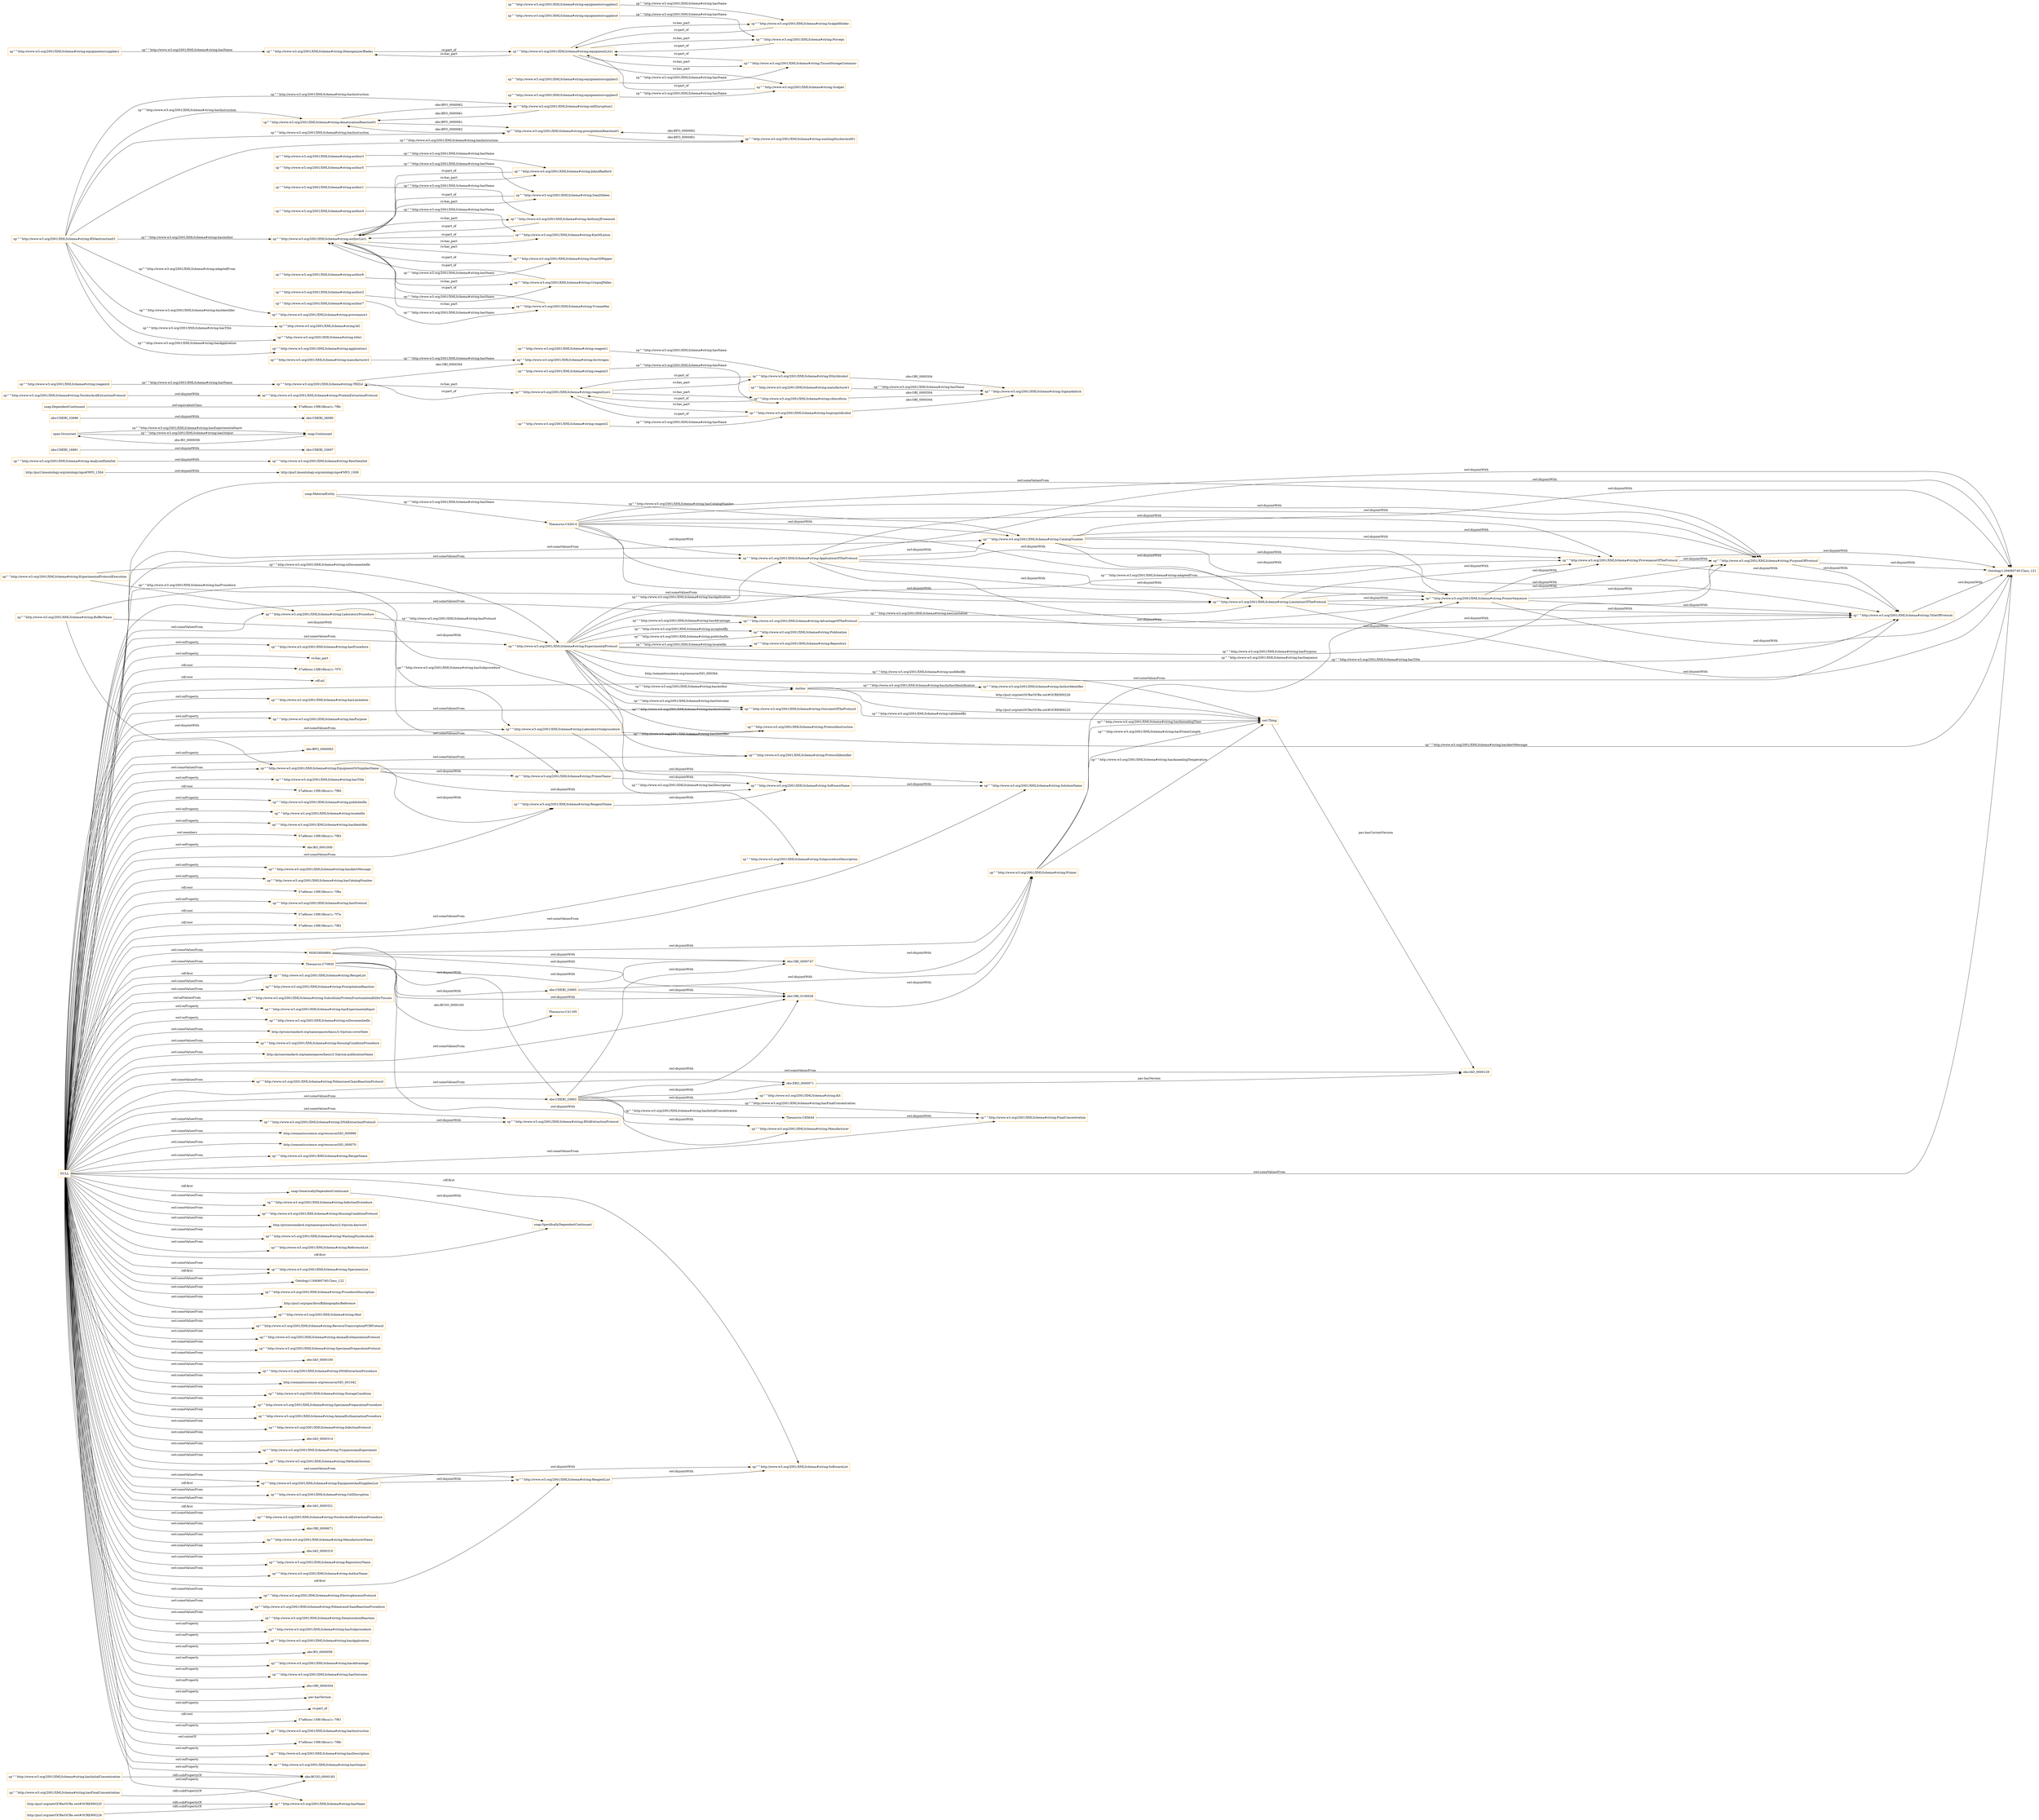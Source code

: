 digraph ar2dtool_diagram { 
rankdir=LR;
size="1501"
node [shape = rectangle, color="orange"]; "sp^^http://www.w3.org/2001/XMLSchema#string:LaboratoryProcedure" "sp^^http://www.w3.org/2001/XMLSchema#string:RecipeList" "sp^^http://www.w3.org/2001/XMLSchema#string:Publication" "sp^^http://www.w3.org/2001/XMLSchema#string:Repository" "sp^^http://www.w3.org/2001/XMLSchema#string:PrecipitationReaction" "http://purl.bioontology.org/ontology/npo#NPO_1504" "sp^^http://www.w3.org/2001/XMLSchema#string:SubcellularProteinFractionationKitforTissues" "sp^^http://www.w3.org/2001/XMLSchema#string:EquipmentOrSuppliesName" "http://prismstandard.org/namespaces/basic/2.0/prism:coverDate" "sp^^http://www.w3.org/2001/XMLSchema#string:HousingConditionProcedure" "sp^^http://www.w3.org/2001/XMLSchema#string:AuthorIdentifier" "sp^^http://www.w3.org/2001/XMLSchema#string:AdvantageOfTheProtocol" "http://prismstandard.org/namespaces/basic/2.0/prism:publicationName" "Thesaurus:C70830" "sp^^http://www.w3.org/2001/XMLSchema#string:PrimerSequence" "sp^^http://www.w3.org/2001/XMLSchema#string:ProvenanceOfTheProtocol" "sp^^http://www.w3.org/2001/XMLSchema#string:PolimeraseChainReactionProtocol" "sp^^http://www.w3.org/2001/XMLSchema#string:RNAExtractionProtocol" "sp^^http://www.w3.org/2001/XMLSchema#string:SubprocedureDescription" "sp^^http://www.w3.org/2001/XMLSchema#string:ProtocolInstruction" "sp^^http://www.w3.org/2001/XMLSchema#string:RawDataSet" "http://semanticscience.org/resource/SIO_000999" "obo:OBI_0000747" "obo:CHEBI_16991" "sp^^http://www.w3.org/2001/XMLSchema#string:CatalogNumber" "obo:CHEBI_33695" "Thesaurus:C85644" "span:Occurrent" "http://semanticscience.org/resource/SIO_000070" "Thesaurus:C42614" "sp^^http://www.w3.org/2001/XMLSchema#string:RecipeName" "sp^^http://www.w3.org/2001/XMLSchema#string:AnalyzedDataSet" "snap:MaterialEntity" "sp^^http://www.w3.org/2001/XMLSchema#string:EquipmentAndSuppliesList" "sp^^http://www.w3.org/2001/XMLSchema#string:Kit" "sp^^http://www.w3.org/2001/XMLSchema#string:InfectionProcedure" "sp^^http://www.w3.org/2001/XMLSchema#string:HousingConditionProtocol" "http://prismstandard.org/namespaces/basic/2.0/prism:keyword" "sp^^http://www.w3.org/2001/XMLSchema#string:WashingNucleicAcids" "obo:CHEBI_33697" "sp^^http://www.w3.org/2001/XMLSchema#string:ReferenceList" "sp^^http://www.w3.org/2001/XMLSchema#string:ProtocolIdentifier" "obo:ERO_0000071" "sp^^http://www.w3.org/2001/XMLSchema#string:BufferName" "sp^^http://www.w3.org/2001/XMLSchema#string:SpecimenList" "snap:Continuant" "sp^^http://www.w3.org/2001/XMLSchema#string:ExperimentalProtocolExecution" "MSH:D004864" "http://purl.bioontology.org/ontology/npo#NPO_1509" "Ontology1184060740:Class_122" "sp^^http://www.w3.org/2001/XMLSchema#string:ProcedureDescription" "http://purl.org/spar/biro/BibliographicReference" "sp^^http://www.w3.org/2001/XMLSchema#string:Hint" "sp^^http://www.w3.org/2001/XMLSchema#string:ReagentName" "sp^^http://www.w3.org/2001/XMLSchema#string:ApplicationOfTheProtocol" "sp^^http://www.w3.org/2001/XMLSchema#string:ReverseTranscriptionPCRProtocol" "sp^^http://www.w3.org/2001/XMLSchema#string:AnimalEuthanizationProtocol" "sp^^http://www.w3.org/2001/XMLSchema#string:SpecimenPreparationProtocol" "sp^^http://www.w3.org/2001/XMLSchema#string:ReagentList" "obo:IAO_0000100" "sp^^http://www.w3.org/2001/XMLSchema#string:DNAExtractionProcedure" "http://semanticscience.org/resource/SIO_001042" "obo:IAO_0000129" "sp^^http://www.w3.org/2001/XMLSchema#string:PurposeOfProtocol" "sp^^http://www.w3.org/2001/XMLSchema#string:StorageCondition" "sp^^http://www.w3.org/2001/XMLSchema#string:SpecimenPreparationProcedure" "sp^^http://www.w3.org/2001/XMLSchema#string:SoftwareList" "obo:CHEBI_36080" "sp^^http://www.w3.org/2001/XMLSchema#string:ExperimentalProtocol" "sp^^http://www.w3.org/2001/XMLSchema#string:AnimalEuthanizationProcedure" "57a6bcec:15f818bca1c:-7f8c" "sp^^http://www.w3.org/2001/XMLSchema#string:InfectionProtocol" "sp^^http://www.w3.org/2001/XMLSchema#string:NucleicAcidExtractionProtocol" "obo:IAO_0000314" "sp^^http://www.w3.org/2001/XMLSchema#string:TrypanosomaExperiment" "sp^^http://www.w3.org/2001/XMLSchema#string:SolutionName" "obo:CHEBI_33696" "obo:CHEBI_33893" "Thesaurus:C41185" "sp^^http://www.w3.org/2001/XMLSchema#string:MethodsSection" "sp^^http://www.w3.org/2001/XMLSchema#string:DNAExtractionProtocol" "sp^^http://www.w3.org/2001/XMLSchema#string:TitleOfProtocol" ":Author" "snap:SpecificallyDependentContinuant" "Ontology1184060740:Class_121" "sp^^http://www.w3.org/2001/XMLSchema#string:CellDisruption" "obo:IAO_0000321" "snap:GenericallyDependentContinuant" "sp^^http://www.w3.org/2001/XMLSchema#string:Manufacturer" "sp^^http://www.w3.org/2001/XMLSchema#string:FinalConcentration" "sp^^http://www.w3.org/2001/XMLSchema#string:NucleicAcidExtractionProcedure" "obo:OBI_0100026" "obo:OBI_0000671" "sp^^http://www.w3.org/2001/XMLSchema#string:ManufacturerName" "sp^^http://www.w3.org/2001/XMLSchema#string:LimitationOfTheProtocol" "obo:IAO_0000310" "sp^^http://www.w3.org/2001/XMLSchema#string:RepositoryName" "sp^^http://www.w3.org/2001/XMLSchema#string:AuthorName" "sp^^http://www.w3.org/2001/XMLSchema#string:OutcomeOfTheProtocol" "sp^^http://www.w3.org/2001/XMLSchema#string:LaboratorySubprocedure" "sp^^http://www.w3.org/2001/XMLSchema#string:ProteinExtractionProtocol" "sp^^http://www.w3.org/2001/XMLSchema#string:PrimerName" "sp^^http://www.w3.org/2001/XMLSchema#string:SoftwareName" "sp^^http://www.w3.org/2001/XMLSchema#string:Primer" "snap:DependentContinuant" "sp^^http://www.w3.org/2001/XMLSchema#string:ElectrophoresisProtocol" "sp^^http://www.w3.org/2001/XMLSchema#string:PolimeraseChainReactionProcedure" "sp^^http://www.w3.org/2001/XMLSchema#string:DenaturationReaction" ; /*classes style*/
	"sp^^http://www.w3.org/2001/XMLSchema#string:reagent4" -> "sp^^http://www.w3.org/2001/XMLSchema#string:TRIZol" [ label = "sp^^http://www.w3.org/2001/XMLSchema#string:hasName" ];
	"obo:CHEBI_33893" -> "sp^^http://www.w3.org/2001/XMLSchema#string:Kit" [ label = "owl:disjointWith" ];
	"obo:CHEBI_33893" -> "obo:OBI_0000747" [ label = "owl:disjointWith" ];
	"obo:CHEBI_33893" -> "obo:OBI_0100026" [ label = "owl:disjointWith" ];
	"obo:CHEBI_33893" -> "obo:ERO_0000071" [ label = "owl:disjointWith" ];
	"obo:CHEBI_33893" -> "sp^^http://www.w3.org/2001/XMLSchema#string:Manufacturer" [ label = "owl:disjointWith" ];
	"sp^^http://www.w3.org/2001/XMLSchema#string:CatalogNumber" -> "sp^^http://www.w3.org/2001/XMLSchema#string:LimitationOfTheProtocol" [ label = "owl:disjointWith" ];
	"sp^^http://www.w3.org/2001/XMLSchema#string:CatalogNumber" -> "sp^^http://www.w3.org/2001/XMLSchema#string:PrimerSequence" [ label = "owl:disjointWith" ];
	"sp^^http://www.w3.org/2001/XMLSchema#string:CatalogNumber" -> "sp^^http://www.w3.org/2001/XMLSchema#string:ProvenanceOfTheProtocol" [ label = "owl:disjointWith" ];
	"sp^^http://www.w3.org/2001/XMLSchema#string:CatalogNumber" -> "Ontology1184060740:Class_121" [ label = "owl:disjointWith" ];
	"sp^^http://www.w3.org/2001/XMLSchema#string:CatalogNumber" -> "sp^^http://www.w3.org/2001/XMLSchema#string:TitleOfProtocol" [ label = "owl:disjointWith" ];
	"sp^^http://www.w3.org/2001/XMLSchema#string:CatalogNumber" -> "sp^^http://www.w3.org/2001/XMLSchema#string:PurposeOfProtocol" [ label = "owl:disjointWith" ];
	"sp^^http://www.w3.org/2001/XMLSchema#string:AnalyzedDataSet" -> "sp^^http://www.w3.org/2001/XMLSchema#string:RawDataSet" [ label = "owl:disjointWith" ];
	"sp^^http://www.w3.org/2001/XMLSchema#string:chloroform" -> "sp^^http://www.w3.org/2001/XMLSchema#string:reagentList1" [ label = "ro:part_of" ];
	"sp^^http://www.w3.org/2001/XMLSchema#string:chloroform" -> "sp^^http://www.w3.org/2001/XMLSchema#string:SigmaAldrich" [ label = "obo:OBI_0000304" ];
	"sp^^http://www.w3.org/2001/XMLSchema#string:EquipmentAndSuppliesList" -> "sp^^http://www.w3.org/2001/XMLSchema#string:SoftwareList" [ label = "owl:disjointWith" ];
	"sp^^http://www.w3.org/2001/XMLSchema#string:EquipmentAndSuppliesList" -> "sp^^http://www.w3.org/2001/XMLSchema#string:ReagentList" [ label = "owl:disjointWith" ];
	"sp^^http://www.w3.org/2001/XMLSchema#string:EquipmentOrSuppliesName" -> "sp^^http://www.w3.org/2001/XMLSchema#string:ReagentName" [ label = "owl:disjointWith" ];
	"sp^^http://www.w3.org/2001/XMLSchema#string:EquipmentOrSuppliesName" -> "sp^^http://www.w3.org/2001/XMLSchema#string:SolutionName" [ label = "owl:disjointWith" ];
	"sp^^http://www.w3.org/2001/XMLSchema#string:EquipmentOrSuppliesName" -> "sp^^http://www.w3.org/2001/XMLSchema#string:PrimerName" [ label = "owl:disjointWith" ];
	"sp^^http://www.w3.org/2001/XMLSchema#string:EquipmentOrSuppliesName" -> "sp^^http://www.w3.org/2001/XMLSchema#string:SoftwareName" [ label = "owl:disjointWith" ];
	"sp^^http://www.w3.org/2001/XMLSchema#string:ReagentList" -> "sp^^http://www.w3.org/2001/XMLSchema#string:SoftwareList" [ label = "owl:disjointWith" ];
	"sp^^http://www.w3.org/2001/XMLSchema#string:manufacturer2" -> "sp^^http://www.w3.org/2001/XMLSchema#string:Invitrogen" [ label = "sp^^http://www.w3.org/2001/XMLSchema#string:hasName" ];
	"sp^^http://www.w3.org/2001/XMLSchema#string:denaturationReaction01" -> "sp^^http://www.w3.org/2001/XMLSchema#string:cellDisruption1" [ label = "obo:BFO_0000062" ];
	"sp^^http://www.w3.org/2001/XMLSchema#string:denaturationReaction01" -> "sp^^http://www.w3.org/2001/XMLSchema#string:precipitationReaction01" [ label = "obo:BFO_0000061" ];
	"sp^^http://www.w3.org/2001/XMLSchema#string:author5" -> "sp^^http://www.w3.org/2001/XMLSchema#string:SianDibben" [ label = "sp^^http://www.w3.org/2001/XMLSchema#string:hasName" ];
	"sp^^http://www.w3.org/2001/XMLSchema#string:LimitationOfTheProtocol" -> "sp^^http://www.w3.org/2001/XMLSchema#string:PurposeOfProtocol" [ label = "owl:disjointWith" ];
	"sp^^http://www.w3.org/2001/XMLSchema#string:LimitationOfTheProtocol" -> "sp^^http://www.w3.org/2001/XMLSchema#string:PrimerSequence" [ label = "owl:disjointWith" ];
	"sp^^http://www.w3.org/2001/XMLSchema#string:LimitationOfTheProtocol" -> "Ontology1184060740:Class_121" [ label = "owl:disjointWith" ];
	"sp^^http://www.w3.org/2001/XMLSchema#string:LimitationOfTheProtocol" -> "sp^^http://www.w3.org/2001/XMLSchema#string:ProvenanceOfTheProtocol" [ label = "owl:disjointWith" ];
	"sp^^http://www.w3.org/2001/XMLSchema#string:LimitationOfTheProtocol" -> "sp^^http://www.w3.org/2001/XMLSchema#string:TitleOfProtocol" [ label = "owl:disjointWith" ];
	"sp^^http://www.w3.org/2001/XMLSchema#string:HomogenizerBlades" -> "sp^^http://www.w3.org/2001/XMLSchema#string:equipmentList1" [ label = "ro:part_of" ];
	"obo:CHEBI_16991" -> "obo:CHEBI_33697" [ label = "owl:disjointWith" ];
	"sp^^http://www.w3.org/2001/XMLSchema#string:equipmentorsupplies2" -> "sp^^http://www.w3.org/2001/XMLSchema#string:ScalpelHolder" [ label = "sp^^http://www.w3.org/2001/XMLSchema#string:hasName" ];
	"Thesaurus:C70830" -> "obo:CHEBI_33695" [ label = "owl:disjointWith" ];
	"Thesaurus:C70830" -> "obo:OBI_0000747" [ label = "owl:disjointWith" ];
	"Thesaurus:C70830" -> "sp^^http://www.w3.org/2001/XMLSchema#string:Manufacturer" [ label = "owl:disjointWith" ];
	"Thesaurus:C70830" -> "obo:OBI_0100026" [ label = "owl:disjointWith" ];
	"sp^^http://www.w3.org/2001/XMLSchema#string:hasInitialConcentration" -> "obo:BCGO_0000183" [ label = "rdfs:subPropertyOf" ];
	"sp^^http://www.w3.org/2001/XMLSchema#string:NucleicAcidExtractionProtocol" -> "sp^^http://www.w3.org/2001/XMLSchema#string:ProteinExtractionProtocol" [ label = "owl:disjointWith" ];
	"MSH:D004864" -> "sp^^http://www.w3.org/2001/XMLSchema#string:Primer" [ label = "owl:disjointWith" ];
	"MSH:D004864" -> "obo:OBI_0100026" [ label = "owl:disjointWith" ];
	"MSH:D004864" -> "obo:CHEBI_33893" [ label = "owl:disjointWith" ];
	"MSH:D004864" -> "obo:OBI_0000747" [ label = "owl:disjointWith" ];
	"sp^^http://www.w3.org/2001/XMLSchema#string:AdvantageOfTheProtocol" -> "sp^^http://www.w3.org/2001/XMLSchema#string:PrimerSequence" [ label = "owl:disjointWith" ];
	"sp^^http://www.w3.org/2001/XMLSchema#string:reagent3" -> "sp^^http://www.w3.org/2001/XMLSchema#string:chloroform" [ label = "sp^^http://www.w3.org/2001/XMLSchema#string:hasName" ];
	"Thesaurus:C42614" -> "sp^^http://www.w3.org/2001/XMLSchema#string:LimitationOfTheProtocol" [ label = "owl:disjointWith" ];
	"Thesaurus:C42614" -> "sp^^http://www.w3.org/2001/XMLSchema#string:ProvenanceOfTheProtocol" [ label = "owl:disjointWith" ];
	"Thesaurus:C42614" -> "sp^^http://www.w3.org/2001/XMLSchema#string:CatalogNumber" [ label = "owl:disjointWith" ];
	"Thesaurus:C42614" -> "sp^^http://www.w3.org/2001/XMLSchema#string:PrimerSequence" [ label = "owl:disjointWith" ];
	"Thesaurus:C42614" -> "sp^^http://www.w3.org/2001/XMLSchema#string:TitleOfProtocol" [ label = "owl:disjointWith" ];
	"Thesaurus:C42614" -> "sp^^http://www.w3.org/2001/XMLSchema#string:PurposeOfProtocol" [ label = "owl:disjointWith" ];
	"Thesaurus:C42614" -> "Ontology1184060740:Class_121" [ label = "owl:disjointWith" ];
	"Thesaurus:C42614" -> "sp^^http://www.w3.org/2001/XMLSchema#string:ApplicationOfTheProtocol" [ label = "owl:disjointWith" ];
	"obo:OBI_0100026" -> "sp^^http://www.w3.org/2001/XMLSchema#string:Primer" [ label = "owl:disjointWith" ];
	"sp^^http://www.w3.org/2001/XMLSchema#string:manufacturer1" -> "sp^^http://www.w3.org/2001/XMLSchema#string:SigmaAldrich" [ label = "sp^^http://www.w3.org/2001/XMLSchema#string:hasName" ];
	"sp^^http://www.w3.org/2001/XMLSchema#string:author4" -> "sp^^http://www.w3.org/2001/XMLSchema#string:KimMLinton" [ label = "sp^^http://www.w3.org/2001/XMLSchema#string:hasName" ];
	"snap:GenericallyDependentContinuant" -> "snap:SpecificallyDependentContinuant" [ label = "owl:disjointWith" ];
	"sp^^http://www.w3.org/2001/XMLSchema#string:Scalpel" -> "sp^^http://www.w3.org/2001/XMLSchema#string:equipmentList1" [ label = "ro:part_of" ];
	"sp^^http://www.w3.org/2001/XMLSchema#string:equipmentorsupplies1" -> "sp^^http://www.w3.org/2001/XMLSchema#string:HomogenizerBlades" [ label = "sp^^http://www.w3.org/2001/XMLSchema#string:hasName" ];
	"sp^^http://www.w3.org/2001/XMLSchema#string:authorList1" -> "sp^^http://www.w3.org/2001/XMLSchema#string:JohnARadford" [ label = "ro:has_part" ];
	"sp^^http://www.w3.org/2001/XMLSchema#string:authorList1" -> "sp^^http://www.w3.org/2001/XMLSchema#string:KimMLinton" [ label = "ro:has_part" ];
	"sp^^http://www.w3.org/2001/XMLSchema#string:authorList1" -> "sp^^http://www.w3.org/2001/XMLSchema#string:CrispinJMiller" [ label = "ro:has_part" ];
	"sp^^http://www.w3.org/2001/XMLSchema#string:authorList1" -> "sp^^http://www.w3.org/2001/XMLSchema#string:YvonneHey" [ label = "ro:has_part" ];
	"sp^^http://www.w3.org/2001/XMLSchema#string:authorList1" -> "sp^^http://www.w3.org/2001/XMLSchema#string:StuartDPepper" [ label = "ro:has_part" ];
	"sp^^http://www.w3.org/2001/XMLSchema#string:authorList1" -> "sp^^http://www.w3.org/2001/XMLSchema#string:SianDibben" [ label = "ro:has_part" ];
	"sp^^http://www.w3.org/2001/XMLSchema#string:authorList1" -> "sp^^http://www.w3.org/2001/XMLSchema#string:AnthonyJFreemont" [ label = "ro:has_part" ];
	"sp^^http://www.w3.org/2001/XMLSchema#string:reagentList1" -> "sp^^http://www.w3.org/2001/XMLSchema#string:chloroform" [ label = "ro:has_part" ];
	"sp^^http://www.w3.org/2001/XMLSchema#string:reagentList1" -> "sp^^http://www.w3.org/2001/XMLSchema#string:TRIZol" [ label = "ro:has_part" ];
	"sp^^http://www.w3.org/2001/XMLSchema#string:reagentList1" -> "sp^^http://www.w3.org/2001/XMLSchema#string:IsopropylAlcohol" [ label = "ro:has_part" ];
	"sp^^http://www.w3.org/2001/XMLSchema#string:reagentList1" -> "sp^^http://www.w3.org/2001/XMLSchema#string:EthylAlcohol" [ label = "ro:has_part" ];
	"sp^^http://www.w3.org/2001/XMLSchema#string:PurposeOfProtocol" -> "Ontology1184060740:Class_121" [ label = "owl:disjointWith" ];
	"sp^^http://www.w3.org/2001/XMLSchema#string:PurposeOfProtocol" -> "sp^^http://www.w3.org/2001/XMLSchema#string:TitleOfProtocol" [ label = "owl:disjointWith" ];
	"sp^^http://www.w3.org/2001/XMLSchema#string:TRIZol" -> "sp^^http://www.w3.org/2001/XMLSchema#string:reagentList1" [ label = "ro:part_of" ];
	"sp^^http://www.w3.org/2001/XMLSchema#string:TRIZol" -> "sp^^http://www.w3.org/2001/XMLSchema#string:Invitrogen" [ label = "obo:OBI_0000304" ];
	"sp^^http://www.w3.org/2001/XMLSchema#string:reagent2" -> "sp^^http://www.w3.org/2001/XMLSchema#string:IsopropylAlcohol" [ label = "sp^^http://www.w3.org/2001/XMLSchema#string:hasName" ];
	"sp^^http://www.w3.org/2001/XMLSchema#string:author3" -> "sp^^http://www.w3.org/2001/XMLSchema#string:JohnARadford" [ label = "sp^^http://www.w3.org/2001/XMLSchema#string:hasName" ];
	"sp^^http://www.w3.org/2001/XMLSchema#string:ReagentName" -> "sp^^http://www.w3.org/2001/XMLSchema#string:SoftwareName" [ label = "owl:disjointWith" ];
	"sp^^http://www.w3.org/2001/XMLSchema#string:CrispinJMiller" -> "sp^^http://www.w3.org/2001/XMLSchema#string:authorList1" [ label = "ro:part_of" ];
	"sp^^http://www.w3.org/2001/XMLSchema#string:precipitationReaction01" -> "sp^^http://www.w3.org/2001/XMLSchema#string:denaturationReaction01" [ label = "obo:BFO_0000062" ];
	"sp^^http://www.w3.org/2001/XMLSchema#string:precipitationReaction01" -> "sp^^http://www.w3.org/2001/XMLSchema#string:washingNucleicAcid01" [ label = "obo:BFO_0000061" ];
	"sp^^http://www.w3.org/2001/XMLSchema#string:AnthonyJFreemont" -> "sp^^http://www.w3.org/2001/XMLSchema#string:authorList1" [ label = "ro:part_of" ];
	"sp^^http://www.w3.org/2001/XMLSchema#string:YvonneHey" -> "sp^^http://www.w3.org/2001/XMLSchema#string:authorList1" [ label = "ro:part_of" ];
	"sp^^http://www.w3.org/2001/XMLSchema#string:PrimerName" -> "sp^^http://www.w3.org/2001/XMLSchema#string:SoftwareName" [ label = "owl:disjointWith" ];
	"sp^^http://www.w3.org/2001/XMLSchema#string:RNAextraction01" -> "sp^^http://www.w3.org/2001/XMLSchema#string:provenance1" [ label = "sp^^http://www.w3.org/2001/XMLSchema#string:adaptedFrom" ];
	"sp^^http://www.w3.org/2001/XMLSchema#string:RNAextraction01" -> "sp^^http://www.w3.org/2001/XMLSchema#string:authorList1" [ label = "sp^^http://www.w3.org/2001/XMLSchema#string:hasAuthor" ];
	"sp^^http://www.w3.org/2001/XMLSchema#string:RNAextraction01" -> "sp^^http://www.w3.org/2001/XMLSchema#string:precipitationReaction01" [ label = "sp^^http://www.w3.org/2001/XMLSchema#string:hasInstruction" ];
	"sp^^http://www.w3.org/2001/XMLSchema#string:RNAextraction01" -> "sp^^http://www.w3.org/2001/XMLSchema#string:denaturationReaction01" [ label = "sp^^http://www.w3.org/2001/XMLSchema#string:hasInstruction" ];
	"sp^^http://www.w3.org/2001/XMLSchema#string:RNAextraction01" -> "sp^^http://www.w3.org/2001/XMLSchema#string:Id1" [ label = "sp^^http://www.w3.org/2001/XMLSchema#string:hasIdentifier" ];
	"sp^^http://www.w3.org/2001/XMLSchema#string:RNAextraction01" -> "sp^^http://www.w3.org/2001/XMLSchema#string:title1" [ label = "sp^^http://www.w3.org/2001/XMLSchema#string:hasTitle" ];
	"sp^^http://www.w3.org/2001/XMLSchema#string:RNAextraction01" -> "sp^^http://www.w3.org/2001/XMLSchema#string:application1" [ label = "sp^^http://www.w3.org/2001/XMLSchema#string:hasApplication" ];
	"sp^^http://www.w3.org/2001/XMLSchema#string:RNAextraction01" -> "sp^^http://www.w3.org/2001/XMLSchema#string:washingNucleicAcid01" [ label = "sp^^http://www.w3.org/2001/XMLSchema#string:hasInstruction" ];
	"sp^^http://www.w3.org/2001/XMLSchema#string:RNAextraction01" -> "sp^^http://www.w3.org/2001/XMLSchema#string:cellDisruption1" [ label = "sp^^http://www.w3.org/2001/XMLSchema#string:hasInstruction" ];
	"sp^^http://www.w3.org/2001/XMLSchema#string:reagent1" -> "sp^^http://www.w3.org/2001/XMLSchema#string:EthylAlcohol" [ label = "sp^^http://www.w3.org/2001/XMLSchema#string:hasName" ];
	"sp^^http://www.w3.org/2001/XMLSchema#string:StuartDPepper" -> "sp^^http://www.w3.org/2001/XMLSchema#string:authorList1" [ label = "ro:part_of" ];
	"sp^^http://www.w3.org/2001/XMLSchema#string:ProvenanceOfTheProtocol" -> "Ontology1184060740:Class_121" [ label = "owl:disjointWith" ];
	"sp^^http://www.w3.org/2001/XMLSchema#string:ProvenanceOfTheProtocol" -> "sp^^http://www.w3.org/2001/XMLSchema#string:TitleOfProtocol" [ label = "owl:disjointWith" ];
	"sp^^http://www.w3.org/2001/XMLSchema#string:ProvenanceOfTheProtocol" -> "sp^^http://www.w3.org/2001/XMLSchema#string:PurposeOfProtocol" [ label = "owl:disjointWith" ];
	"obo:CHEBI_33696" -> "obo:CHEBI_36080" [ label = "owl:disjointWith" ];
	"NULL" -> "sp^^http://www.w3.org/2001/XMLSchema#string:hasSubprocedure" [ label = "owl:onProperty" ];
	"NULL" -> "obo:OBI_0000671" [ label = "owl:someValuesFrom" ];
	"NULL" -> "sp^^http://www.w3.org/2001/XMLSchema#string:EquipmentAndSuppliesList" [ label = "owl:someValuesFrom" ];
	"NULL" -> "sp^^http://www.w3.org/2001/XMLSchema#string:LaboratorySubprocedure" [ label = "owl:someValuesFrom" ];
	"NULL" -> "sp^^http://www.w3.org/2001/XMLSchema#string:hasApplication" [ label = "owl:onProperty" ];
	"NULL" -> "obo:RO_0000056" [ label = "owl:onProperty" ];
	"NULL" -> "sp^^http://www.w3.org/2001/XMLSchema#string:EquipmentOrSuppliesName" [ label = "owl:someValuesFrom" ];
	"NULL" -> "sp^^http://www.w3.org/2001/XMLSchema#string:ReagentName" [ label = "owl:someValuesFrom" ];
	"NULL" -> "obo:IAO_0000314" [ label = "owl:someValuesFrom" ];
	"NULL" -> "http://semanticscience.org/resource/SIO_000070" [ label = "owl:someValuesFrom" ];
	"NULL" -> "sp^^http://www.w3.org/2001/XMLSchema#string:ProcedureDescription" [ label = "owl:someValuesFrom" ];
	"NULL" -> "sp^^http://www.w3.org/2001/XMLSchema#string:SubprocedureDescription" [ label = "owl:someValuesFrom" ];
	"NULL" -> "obo:ERO_0000071" [ label = "owl:someValuesFrom" ];
	"NULL" -> "sp^^http://www.w3.org/2001/XMLSchema#string:StorageCondition" [ label = "owl:someValuesFrom" ];
	"NULL" -> "sp^^http://www.w3.org/2001/XMLSchema#string:ExperimentalProtocol" [ label = "owl:someValuesFrom" ];
	"NULL" -> "sp^^http://www.w3.org/2001/XMLSchema#string:hasAdvantage" [ label = "owl:onProperty" ];
	"NULL" -> "sp^^http://www.w3.org/2001/XMLSchema#string:CellDisruption" [ label = "owl:someValuesFrom" ];
	"NULL" -> "sp^^http://www.w3.org/2001/XMLSchema#string:ProtocolInstruction" [ label = "owl:someValuesFrom" ];
	"NULL" -> "sp^^http://www.w3.org/2001/XMLSchema#string:ProtocolIdentifier" [ label = "owl:someValuesFrom" ];
	"NULL" -> "http://prismstandard.org/namespaces/basic/2.0/prism:coverDate" [ label = "owl:someValuesFrom" ];
	"NULL" -> "sp^^http://www.w3.org/2001/XMLSchema#string:FinalConcentration" [ label = "owl:someValuesFrom" ];
	"NULL" -> "sp^^http://www.w3.org/2001/XMLSchema#string:hasOutcome" [ label = "owl:onProperty" ];
	"NULL" -> "obo:OBI_0000304" [ label = "owl:onProperty" ];
	"NULL" -> "sp^^http://www.w3.org/2001/XMLSchema#string:Hint" [ label = "owl:someValuesFrom" ];
	"NULL" -> "pav:hasVersion" [ label = "owl:onProperty" ];
	"NULL" -> "sp^^http://www.w3.org/2001/XMLSchema#string:LimitationOfTheProtocol" [ label = "owl:someValuesFrom" ];
	"NULL" -> "ro:part_of" [ label = "owl:onProperty" ];
	"NULL" -> "sp^^http://www.w3.org/2001/XMLSchema#string:DNAExtractionProcedure" [ label = "owl:someValuesFrom" ];
	"NULL" -> "57a6bcec:15f818bca1c:-7f81" [ label = "rdf:rest" ];
	"NULL" -> "http://prismstandard.org/namespaces/basic/2.0/prism:keyword" [ label = "owl:someValuesFrom" ];
	"NULL" -> "sp^^http://www.w3.org/2001/XMLSchema#string:hasInstruction" [ label = "owl:onProperty" ];
	"NULL" -> "obo:IAO_0000129" [ label = "owl:someValuesFrom" ];
	"NULL" -> "57a6bcec:15f818bca1c:-7f8b" [ label = "owl:unionOf" ];
	"NULL" -> "sp^^http://www.w3.org/2001/XMLSchema#string:hasDescription" [ label = "owl:onProperty" ];
	"NULL" -> "sp^^http://www.w3.org/2001/XMLSchema#string:InfectionProcedure" [ label = "owl:someValuesFrom" ];
	"NULL" -> "sp^^http://www.w3.org/2001/XMLSchema#string:ElectrophoresisProtocol" [ label = "owl:someValuesFrom" ];
	"NULL" -> "sp^^http://www.w3.org/2001/XMLSchema#string:ManufacturerName" [ label = "owl:someValuesFrom" ];
	"NULL" -> "obo:BCGO_0000183" [ label = "owl:onProperty" ];
	"NULL" -> "sp^^http://www.w3.org/2001/XMLSchema#string:AnimalEuthanizationProtocol" [ label = "owl:someValuesFrom" ];
	"NULL" -> "sp^^http://www.w3.org/2001/XMLSchema#string:hasOutput" [ label = "owl:onProperty" ];
	"NULL" -> "sp^^http://www.w3.org/2001/XMLSchema#string:hasProcedure" [ label = "owl:onProperty" ];
	"NULL" -> "sp^^http://www.w3.org/2001/XMLSchema#string:TitleOfProtocol" [ label = "owl:someValuesFrom" ];
	"NULL" -> "sp^^http://www.w3.org/2001/XMLSchema#string:ReagentList" [ label = "rdf:first" ];
	"NULL" -> "sp^^http://www.w3.org/2001/XMLSchema#string:NucleicAcidExtractionProcedure" [ label = "owl:someValuesFrom" ];
	"NULL" -> "sp^^http://www.w3.org/2001/XMLSchema#string:ReferenceList" [ label = "owl:someValuesFrom" ];
	"NULL" -> "Ontology1184060740:Class_122" [ label = "owl:someValuesFrom" ];
	"NULL" -> "sp^^http://www.w3.org/2001/XMLSchema#string:PrecipitationReaction" [ label = "owl:someValuesFrom" ];
	"NULL" -> "sp^^http://www.w3.org/2001/XMLSchema#string:SubcellularProteinFractionationKitforTissues" [ label = "owl:allValuesFrom" ];
	"NULL" -> "sp^^http://www.w3.org/2001/XMLSchema#string:PurposeOfProtocol" [ label = "owl:someValuesFrom" ];
	"NULL" -> "sp^^http://www.w3.org/2001/XMLSchema#string:AnimalEuthanizationProcedure" [ label = "owl:someValuesFrom" ];
	"NULL" -> "ro:has_part" [ label = "owl:onProperty" ];
	"NULL" -> "snap:SpecificallyDependentContinuant" [ label = "rdf:first" ];
	"NULL" -> "sp^^http://www.w3.org/2001/XMLSchema#string:RNAExtractionProtocol" [ label = "owl:someValuesFrom" ];
	"NULL" -> "sp^^http://www.w3.org/2001/XMLSchema#string:ReagentList" [ label = "owl:someValuesFrom" ];
	"NULL" -> "sp^^http://www.w3.org/2001/XMLSchema#string:ApplicationOfTheProtocol" [ label = "owl:someValuesFrom" ];
	"NULL" -> "sp^^http://www.w3.org/2001/XMLSchema#string:OutcomeOfTheProtocol" [ label = "owl:someValuesFrom" ];
	"NULL" -> "57a6bcec:15f818bca1c:-7f7f" [ label = "rdf:rest" ];
	"NULL" -> "snap:GenericallyDependentContinuant" [ label = "rdf:first" ];
	"NULL" -> "sp^^http://www.w3.org/2001/XMLSchema#string:HousingConditionProcedure" [ label = "owl:someValuesFrom" ];
	"NULL" -> "rdf:nil" [ label = "rdf:rest" ];
	"NULL" -> "sp^^http://www.w3.org/2001/XMLSchema#string:hasLimitation" [ label = "owl:onProperty" ];
	"NULL" -> "obo:IAO_0000321" [ label = "owl:someValuesFrom" ];
	"NULL" -> "sp^^http://www.w3.org/2001/XMLSchema#string:hasPurpose" [ label = "owl:onProperty" ];
	"NULL" -> "sp^^http://www.w3.org/2001/XMLSchema#string:SpecimenList" [ label = "rdf:first" ];
	"NULL" -> "sp^^http://www.w3.org/2001/XMLSchema#string:AdvantageOfTheProtocol" [ label = "owl:someValuesFrom" ];
	"NULL" -> "sp^^http://www.w3.org/2001/XMLSchema#string:AuthorName" [ label = "owl:someValuesFrom" ];
	"NULL" -> "obo:BFO_0000062" [ label = "owl:onProperty" ];
	"NULL" -> "http://semanticscience.org/resource/SIO_001042" [ label = "owl:someValuesFrom" ];
	"NULL" -> "sp^^http://www.w3.org/2001/XMLSchema#string:hasTitle" [ label = "owl:onProperty" ];
	"NULL" -> "57a6bcec:15f818bca1c:-7f80" [ label = "rdf:rest" ];
	"NULL" -> "sp^^http://www.w3.org/2001/XMLSchema#string:SolutionName" [ label = "owl:someValuesFrom" ];
	"NULL" -> "sp^^http://www.w3.org/2001/XMLSchema#string:DNAExtractionProtocol" [ label = "owl:someValuesFrom" ];
	"NULL" -> "sp^^http://www.w3.org/2001/XMLSchema#string:publishedIn" [ label = "owl:onProperty" ];
	"NULL" -> "sp^^http://www.w3.org/2001/XMLSchema#string:SoftwareList" [ label = "rdf:first" ];
	"NULL" -> "sp^^http://www.w3.org/2001/XMLSchema#string:locatedIn" [ label = "owl:onProperty" ];
	"NULL" -> "sp^^http://www.w3.org/2001/XMLSchema#string:HousingConditionProtocol" [ label = "owl:someValuesFrom" ];
	"NULL" -> "sp^^http://www.w3.org/2001/XMLSchema#string:RecipeList" [ label = "owl:someValuesFrom" ];
	"NULL" -> "sp^^http://www.w3.org/2001/XMLSchema#string:ReverseTranscriptionPCRProtocol" [ label = "owl:someValuesFrom" ];
	"NULL" -> "sp^^http://www.w3.org/2001/XMLSchema#string:InfectionProtocol" [ label = "owl:someValuesFrom" ];
	"NULL" -> "sp^^http://www.w3.org/2001/XMLSchema#string:hasIdentifier" [ label = "owl:onProperty" ];
	"NULL" -> "57a6bcec:15f818bca1c:-7f83" [ label = "owl:members" ];
	"NULL" -> "obo:IAO_0000321" [ label = "rdf:first" ];
	"NULL" -> "sp^^http://www.w3.org/2001/XMLSchema#string:WashingNucleicAcids" [ label = "owl:someValuesFrom" ];
	"NULL" -> "http://semanticscience.org/resource/SIO_000999" [ label = "owl:someValuesFrom" ];
	"NULL" -> "sp^^http://www.w3.org/2001/XMLSchema#string:CatalogNumber" [ label = "owl:someValuesFrom" ];
	"NULL" -> "obo:RO_0001000" [ label = "owl:onProperty" ];
	"NULL" -> "sp^^http://www.w3.org/2001/XMLSchema#string:MethodsSection" [ label = "owl:someValuesFrom" ];
	"NULL" -> "sp^^http://www.w3.org/2001/XMLSchema#string:TrypanosomaExperiment" [ label = "owl:someValuesFrom" ];
	"NULL" -> "sp^^http://www.w3.org/2001/XMLSchema#string:hasAlertMessage" [ label = "owl:onProperty" ];
	"NULL" -> "http://prismstandard.org/namespaces/basic/2.0/prism:publicationName" [ label = "owl:someValuesFrom" ];
	"NULL" -> "sp^^http://www.w3.org/2001/XMLSchema#string:hasCatalogNumber" [ label = "owl:onProperty" ];
	"NULL" -> "obo:OBI_0100026" [ label = "owl:someValuesFrom" ];
	"NULL" -> "MSH:D004864" [ label = "owl:someValuesFrom" ];
	"NULL" -> "sp^^http://www.w3.org/2001/XMLSchema#string:SpecimenPreparationProtocol" [ label = "owl:someValuesFrom" ];
	"NULL" -> "sp^^http://www.w3.org/2001/XMLSchema#string:SpecimenList" [ label = "owl:someValuesFrom" ];
	"NULL" -> "sp^^http://www.w3.org/2001/XMLSchema#string:DenaturationReaction" [ label = "owl:someValuesFrom" ];
	"NULL" -> "Thesaurus:C70830" [ label = "owl:someValuesFrom" ];
	"NULL" -> "sp^^http://www.w3.org/2001/XMLSchema#string:LaboratoryProcedure" [ label = "owl:someValuesFrom" ];
	"NULL" -> "sp^^http://www.w3.org/2001/XMLSchema#string:EquipmentAndSuppliesList" [ label = "rdf:first" ];
	"NULL" -> "obo:IAO_0000310" [ label = "owl:someValuesFrom" ];
	"NULL" -> "57a6bcec:15f818bca1c:-7f8a" [ label = "rdf:rest" ];
	"NULL" -> "sp^^http://www.w3.org/2001/XMLSchema#string:hasProtocol" [ label = "owl:onProperty" ];
	"NULL" -> "obo:IAO_0000100" [ label = "owl:someValuesFrom" ];
	"NULL" -> "57a6bcec:15f818bca1c:-7f7e" [ label = "rdf:rest" ];
	"NULL" -> "57a6bcec:15f818bca1c:-7f82" [ label = "rdf:rest" ];
	"NULL" -> "Ontology1184060740:Class_121" [ label = "owl:someValuesFrom" ];
	"NULL" -> "sp^^http://www.w3.org/2001/XMLSchema#string:hasExperimentalInput" [ label = "owl:onProperty" ];
	"NULL" -> "sp^^http://www.w3.org/2001/XMLSchema#string:hasName" [ label = "owl:onProperty" ];
	"NULL" -> "obo:CHEBI_33893" [ label = "owl:someValuesFrom" ];
	"NULL" -> "sp^^http://www.w3.org/2001/XMLSchema#string:RecipeList" [ label = "rdf:first" ];
	"NULL" -> "sp^^http://www.w3.org/2001/XMLSchema#string:SpecimenPreparationProcedure" [ label = "owl:someValuesFrom" ];
	"NULL" -> "http://purl.org/spar/biro/BibliographicReference" [ label = "owl:someValuesFrom" ];
	"NULL" -> "sp^^http://www.w3.org/2001/XMLSchema#string:RepositoryName" [ label = "owl:someValuesFrom" ];
	"NULL" -> "sp^^http://www.w3.org/2001/XMLSchema#string:PolimeraseChainReactionProtocol" [ label = "owl:someValuesFrom" ];
	"NULL" -> "sp^^http://www.w3.org/2001/XMLSchema#string:isDocumentedIn" [ label = "owl:onProperty" ];
	"NULL" -> "sp^^http://www.w3.org/2001/XMLSchema#string:RecipeName" [ label = "owl:someValuesFrom" ];
	"NULL" -> "sp^^http://www.w3.org/2001/XMLSchema#string:PolimeraseChainReactionProcedure" [ label = "owl:someValuesFrom" ];
	"sp^^http://www.w3.org/2001/XMLSchema#string:SoftwareName" -> "sp^^http://www.w3.org/2001/XMLSchema#string:SolutionName" [ label = "owl:disjointWith" ];
	"Thesaurus:C85644" -> "sp^^http://www.w3.org/2001/XMLSchema#string:FinalConcentration" [ label = "owl:disjointWith" ];
	"sp^^http://www.w3.org/2001/XMLSchema#string:equipmentorsupplies5" -> "sp^^http://www.w3.org/2001/XMLSchema#string:Scalpel" [ label = "sp^^http://www.w3.org/2001/XMLSchema#string:hasName" ];
	"sp^^http://www.w3.org/2001/XMLSchema#string:author2" -> "sp^^http://www.w3.org/2001/XMLSchema#string:CrispinJMiller" [ label = "sp^^http://www.w3.org/2001/XMLSchema#string:hasName" ];
	"sp^^http://www.w3.org/2001/XMLSchema#string:ScalpelHolder" -> "sp^^http://www.w3.org/2001/XMLSchema#string:equipmentList1" [ label = "ro:part_of" ];
	"sp^^http://www.w3.org/2001/XMLSchema#string:BufferName" -> "sp^^http://www.w3.org/2001/XMLSchema#string:SoftwareName" [ label = "owl:disjointWith" ];
	"sp^^http://www.w3.org/2001/XMLSchema#string:BufferName" -> "sp^^http://www.w3.org/2001/XMLSchema#string:PrimerName" [ label = "owl:disjointWith" ];
	"sp^^http://www.w3.org/2001/XMLSchema#string:BufferName" -> "sp^^http://www.w3.org/2001/XMLSchema#string:EquipmentOrSuppliesName" [ label = "owl:disjointWith" ];
	"sp^^http://www.w3.org/2001/XMLSchema#string:IsopropylAlcohol" -> "sp^^http://www.w3.org/2001/XMLSchema#string:reagentList1" [ label = "ro:part_of" ];
	"sp^^http://www.w3.org/2001/XMLSchema#string:IsopropylAlcohol" -> "sp^^http://www.w3.org/2001/XMLSchema#string:SigmaAldrich" [ label = "obo:OBI_0000304" ];
	"http://purl.bioontology.org/ontology/npo#NPO_1504" -> "http://purl.bioontology.org/ontology/npo#NPO_1509" [ label = "owl:disjointWith" ];
	"sp^^http://www.w3.org/2001/XMLSchema#string:cellDisruption1" -> "sp^^http://www.w3.org/2001/XMLSchema#string:denaturationReaction01" [ label = "obo:BFO_0000061" ];
	"http://purl.org/net/OCRe/OCRe.owl#OCRE900226" -> "sp^^http://www.w3.org/2001/XMLSchema#string:hasName" [ label = "rdfs:subPropertyOf" ];
	"snap:DependentContinuant" -> "57a6bcec:15f818bca1c:-7f8c" [ label = "owl:equivalentClass" ];
	"sp^^http://www.w3.org/2001/XMLSchema#string:author7" -> "sp^^http://www.w3.org/2001/XMLSchema#string:YvonneHey" [ label = "sp^^http://www.w3.org/2001/XMLSchema#string:hasName" ];
	"sp^^http://www.w3.org/2001/XMLSchema#string:KimMLinton" -> "sp^^http://www.w3.org/2001/XMLSchema#string:authorList1" [ label = "ro:part_of" ];
	"sp^^http://www.w3.org/2001/XMLSchema#string:equipmentorsupplies4" -> "sp^^http://www.w3.org/2001/XMLSchema#string:Forceps" [ label = "sp^^http://www.w3.org/2001/XMLSchema#string:hasName" ];
	"obo:CHEBI_33695" -> "sp^^http://www.w3.org/2001/XMLSchema#string:Primer" [ label = "owl:disjointWith" ];
	"obo:CHEBI_33695" -> "obo:OBI_0100026" [ label = "owl:disjointWith" ];
	"sp^^http://www.w3.org/2001/XMLSchema#string:EthylAlcohol" -> "sp^^http://www.w3.org/2001/XMLSchema#string:reagentList1" [ label = "ro:part_of" ];
	"sp^^http://www.w3.org/2001/XMLSchema#string:EthylAlcohol" -> "sp^^http://www.w3.org/2001/XMLSchema#string:SigmaAldrich" [ label = "obo:OBI_0000304" ];
	"sp^^http://www.w3.org/2001/XMLSchema#string:Forceps" -> "sp^^http://www.w3.org/2001/XMLSchema#string:equipmentList1" [ label = "ro:part_of" ];
	"sp^^http://www.w3.org/2001/XMLSchema#string:author1" -> "sp^^http://www.w3.org/2001/XMLSchema#string:AnthonyJFreemont" [ label = "sp^^http://www.w3.org/2001/XMLSchema#string:hasName" ];
	"sp^^http://www.w3.org/2001/XMLSchema#string:hasFinalConcentration" -> "obo:BCGO_0000183" [ label = "rdfs:subPropertyOf" ];
	"sp^^http://www.w3.org/2001/XMLSchema#string:DNAExtractionProtocol" -> "sp^^http://www.w3.org/2001/XMLSchema#string:RNAExtractionProtocol" [ label = "owl:disjointWith" ];
	"sp^^http://www.w3.org/2001/XMLSchema#string:ApplicationOfTheProtocol" -> "sp^^http://www.w3.org/2001/XMLSchema#string:CatalogNumber" [ label = "owl:disjointWith" ];
	"sp^^http://www.w3.org/2001/XMLSchema#string:ApplicationOfTheProtocol" -> "sp^^http://www.w3.org/2001/XMLSchema#string:PrimerSequence" [ label = "owl:disjointWith" ];
	"sp^^http://www.w3.org/2001/XMLSchema#string:ApplicationOfTheProtocol" -> "sp^^http://www.w3.org/2001/XMLSchema#string:ProvenanceOfTheProtocol" [ label = "owl:disjointWith" ];
	"sp^^http://www.w3.org/2001/XMLSchema#string:ApplicationOfTheProtocol" -> "sp^^http://www.w3.org/2001/XMLSchema#string:LimitationOfTheProtocol" [ label = "owl:disjointWith" ];
	"sp^^http://www.w3.org/2001/XMLSchema#string:ApplicationOfTheProtocol" -> "sp^^http://www.w3.org/2001/XMLSchema#string:TitleOfProtocol" [ label = "owl:disjointWith" ];
	"sp^^http://www.w3.org/2001/XMLSchema#string:ApplicationOfTheProtocol" -> "Ontology1184060740:Class_121" [ label = "owl:disjointWith" ];
	"sp^^http://www.w3.org/2001/XMLSchema#string:ApplicationOfTheProtocol" -> "sp^^http://www.w3.org/2001/XMLSchema#string:PurposeOfProtocol" [ label = "owl:disjointWith" ];
	"sp^^http://www.w3.org/2001/XMLSchema#string:PrimerSequence" -> "sp^^http://www.w3.org/2001/XMLSchema#string:TitleOfProtocol" [ label = "owl:disjointWith" ];
	"sp^^http://www.w3.org/2001/XMLSchema#string:PrimerSequence" -> "sp^^http://www.w3.org/2001/XMLSchema#string:ProvenanceOfTheProtocol" [ label = "owl:disjointWith" ];
	"sp^^http://www.w3.org/2001/XMLSchema#string:PrimerSequence" -> "sp^^http://www.w3.org/2001/XMLSchema#string:PurposeOfProtocol" [ label = "owl:disjointWith" ];
	"sp^^http://www.w3.org/2001/XMLSchema#string:PrimerSequence" -> "Ontology1184060740:Class_121" [ label = "owl:disjointWith" ];
	"sp^^http://www.w3.org/2001/XMLSchema#string:equipmentList1" -> "sp^^http://www.w3.org/2001/XMLSchema#string:HomogenizerBlades" [ label = "ro:has_part" ];
	"sp^^http://www.w3.org/2001/XMLSchema#string:equipmentList1" -> "sp^^http://www.w3.org/2001/XMLSchema#string:TissueStorageContainer" [ label = "ro:has_part" ];
	"sp^^http://www.w3.org/2001/XMLSchema#string:equipmentList1" -> "sp^^http://www.w3.org/2001/XMLSchema#string:ScalpelHolder" [ label = "ro:has_part" ];
	"sp^^http://www.w3.org/2001/XMLSchema#string:equipmentList1" -> "sp^^http://www.w3.org/2001/XMLSchema#string:Scalpel" [ label = "ro:has_part" ];
	"sp^^http://www.w3.org/2001/XMLSchema#string:equipmentList1" -> "sp^^http://www.w3.org/2001/XMLSchema#string:Forceps" [ label = "ro:has_part" ];
	"sp^^http://www.w3.org/2001/XMLSchema#string:SianDibben" -> "sp^^http://www.w3.org/2001/XMLSchema#string:authorList1" [ label = "ro:part_of" ];
	"http://purl.org/net/OCRe/OCRe.owl#OCRE900225" -> "sp^^http://www.w3.org/2001/XMLSchema#string:hasName" [ label = "rdfs:subPropertyOf" ];
	"sp^^http://www.w3.org/2001/XMLSchema#string:author6" -> "sp^^http://www.w3.org/2001/XMLSchema#string:StuartDPepper" [ label = "sp^^http://www.w3.org/2001/XMLSchema#string:hasName" ];
	"sp^^http://www.w3.org/2001/XMLSchema#string:washingNucleicAcid01" -> "sp^^http://www.w3.org/2001/XMLSchema#string:precipitationReaction01" [ label = "obo:BFO_0000062" ];
	"sp^^http://www.w3.org/2001/XMLSchema#string:JohnARadford" -> "sp^^http://www.w3.org/2001/XMLSchema#string:authorList1" [ label = "ro:part_of" ];
	"sp^^http://www.w3.org/2001/XMLSchema#string:equipmentorsupplies3" -> "sp^^http://www.w3.org/2001/XMLSchema#string:TissueStorageContainer" [ label = "sp^^http://www.w3.org/2001/XMLSchema#string:hasName" ];
	"sp^^http://www.w3.org/2001/XMLSchema#string:TissueStorageContainer" -> "sp^^http://www.w3.org/2001/XMLSchema#string:equipmentList1" [ label = "ro:part_of" ];
	"obo:OBI_0000747" -> "sp^^http://www.w3.org/2001/XMLSchema#string:Primer" [ label = "owl:disjointWith" ];
	"sp^^http://www.w3.org/2001/XMLSchema#string:TitleOfProtocol" -> "Ontology1184060740:Class_121" [ label = "owl:disjointWith" ];
	"sp^^http://www.w3.org/2001/XMLSchema#string:ExperimentalProtocol" -> "sp^^http://www.w3.org/2001/XMLSchema#string:LimitationOfTheProtocol" [ label = "sp^^http://www.w3.org/2001/XMLSchema#string:hasLimitation" ];
	"snap:MaterialEntity" -> "Thesaurus:C42614" [ label = "sp^^http://www.w3.org/2001/XMLSchema#string:hasName" ];
	"snap:MaterialEntity" -> "sp^^http://www.w3.org/2001/XMLSchema#string:CatalogNumber" [ label = "sp^^http://www.w3.org/2001/XMLSchema#string:hasCatalogNumber" ];
	"sp^^http://www.w3.org/2001/XMLSchema#string:ExperimentalProtocol" -> ":Author" [ label = "http://semanticscience.org/resource/SIO_000364" ];
	"sp^^http://www.w3.org/2001/XMLSchema#string:ExperimentalProtocolExecution" -> "sp^^http://www.w3.org/2001/XMLSchema#string:LaboratoryProcedure" [ label = "sp^^http://www.w3.org/2001/XMLSchema#string:hasProcedure" ];
	"sp^^http://www.w3.org/2001/XMLSchema#string:ExperimentalProtocol" -> "owl:Thing" [ label = "sp^^http://www.w3.org/2001/XMLSchema#string:validatedBy" ];
	"snap:Continuant" -> "span:Occurrent" [ label = "obo:RO_0000056" ];
	"obo:CHEBI_33893" -> "Thesaurus:C85644" [ label = "sp^^http://www.w3.org/2001/XMLSchema#string:hasInitialConcentration" ];
	"sp^^http://www.w3.org/2001/XMLSchema#string:LaboratorySubprocedure" -> "sp^^http://www.w3.org/2001/XMLSchema#string:SubprocedureDescription" [ label = "sp^^http://www.w3.org/2001/XMLSchema#string:hasDescription" ];
	"obo:ERO_0000071" -> "obo:IAO_0000129" [ label = "pav:hasVersion" ];
	":Author" -> "owl:Thing" [ label = "http://purl.org/net/OCRe/OCRe.owl#OCRE900225" ];
	"sp^^http://www.w3.org/2001/XMLSchema#string:ExperimentalProtocol" -> "sp^^http://www.w3.org/2001/XMLSchema#string:ProvenanceOfTheProtocol" [ label = "sp^^http://www.w3.org/2001/XMLSchema#string:adaptedFrom" ];
	":Author" -> "owl:Thing" [ label = "http://purl.org/net/OCRe/OCRe.owl#OCRE900226" ];
	"span:Occurrent" -> "snap:Continuant" [ label = "sp^^http://www.w3.org/2001/XMLSchema#string:hasExperimentalInput" ];
	"sp^^http://www.w3.org/2001/XMLSchema#string:ExperimentalProtocolExecution" -> "sp^^http://www.w3.org/2001/XMLSchema#string:ExperimentalProtocol" [ label = "sp^^http://www.w3.org/2001/XMLSchema#string:isDocumentedIn" ];
	"sp^^http://www.w3.org/2001/XMLSchema#string:ExperimentalProtocol" -> "owl:Thing" [ label = "sp^^http://www.w3.org/2001/XMLSchema#string:modifiedBy" ];
	"sp^^http://www.w3.org/2001/XMLSchema#string:ExperimentalProtocol" -> "sp^^http://www.w3.org/2001/XMLSchema#string:AdvantageOfTheProtocol" [ label = "sp^^http://www.w3.org/2001/XMLSchema#string:hasAdvantage" ];
	"sp^^http://www.w3.org/2001/XMLSchema#string:ExperimentalProtocol" -> "sp^^http://www.w3.org/2001/XMLSchema#string:Publication" [ label = "sp^^http://www.w3.org/2001/XMLSchema#string:publishedIn" ];
	"sp^^http://www.w3.org/2001/XMLSchema#string:LaboratoryProcedure" -> "sp^^http://www.w3.org/2001/XMLSchema#string:LaboratorySubprocedure" [ label = "sp^^http://www.w3.org/2001/XMLSchema#string:hasSubprocedure" ];
	"sp^^http://www.w3.org/2001/XMLSchema#string:ExperimentalProtocol" -> "sp^^http://www.w3.org/2001/XMLSchema#string:ProtocolIdentifier" [ label = "sp^^http://www.w3.org/2001/XMLSchema#string:hasIdentifier" ];
	"span:Occurrent" -> "snap:Continuant" [ label = "sp^^http://www.w3.org/2001/XMLSchema#string:hasOutput" ];
	"sp^^http://www.w3.org/2001/XMLSchema#string:Primer" -> "owl:Thing" [ label = "sp^^http://www.w3.org/2001/XMLSchema#string:hasAnnealingTemperature" ];
	"sp^^http://www.w3.org/2001/XMLSchema#string:ExperimentalProtocol" -> "sp^^http://www.w3.org/2001/XMLSchema#string:Repository" [ label = "sp^^http://www.w3.org/2001/XMLSchema#string:locatedIn" ];
	"sp^^http://www.w3.org/2001/XMLSchema#string:ExperimentalProtocol" -> "sp^^http://www.w3.org/2001/XMLSchema#string:ProtocolInstruction" [ label = "sp^^http://www.w3.org/2001/XMLSchema#string:hasInstruction" ];
	"sp^^http://www.w3.org/2001/XMLSchema#string:ExperimentalProtocol" -> "sp^^http://www.w3.org/2001/XMLSchema#string:PurposeOfProtocol" [ label = "sp^^http://www.w3.org/2001/XMLSchema#string:hasPurpose" ];
	"sp^^http://www.w3.org/2001/XMLSchema#string:Primer" -> "owl:Thing" [ label = "sp^^http://www.w3.org/2001/XMLSchema#string:hasAnnealingTime" ];
	":Author" -> "sp^^http://www.w3.org/2001/XMLSchema#string:AuthorIdentifier" [ label = "sp^^http://www.w3.org/2001/XMLSchema#string:hasAuthorIdentification" ];
	"sp^^http://www.w3.org/2001/XMLSchema#string:ExperimentalProtocol" -> "sp^^http://www.w3.org/2001/XMLSchema#string:OutcomeOfTheProtocol" [ label = "sp^^http://www.w3.org/2001/XMLSchema#string:hasOutcome" ];
	"sp^^http://www.w3.org/2001/XMLSchema#string:ExperimentalProtocol" -> "sp^^http://www.w3.org/2001/XMLSchema#string:ApplicationOfTheProtocol" [ label = "sp^^http://www.w3.org/2001/XMLSchema#string:hasApplication" ];
	"sp^^http://www.w3.org/2001/XMLSchema#string:ExperimentalProtocol" -> ":Author" [ label = "sp^^http://www.w3.org/2001/XMLSchema#string:hasAuthor" ];
	"sp^^http://www.w3.org/2001/XMLSchema#string:LaboratoryProcedure" -> "sp^^http://www.w3.org/2001/XMLSchema#string:ExperimentalProtocol" [ label = "sp^^http://www.w3.org/2001/XMLSchema#string:hasProtocol" ];
	"sp^^http://www.w3.org/2001/XMLSchema#string:ExperimentalProtocol" -> "sp^^http://www.w3.org/2001/XMLSchema#string:TitleOfProtocol" [ label = "sp^^http://www.w3.org/2001/XMLSchema#string:hasTitle" ];
	"obo:CHEBI_33893" -> "sp^^http://www.w3.org/2001/XMLSchema#string:FinalConcentration" [ label = "sp^^http://www.w3.org/2001/XMLSchema#string:hasFinalConcentration" ];
	"owl:Thing" -> "obo:IAO_0000129" [ label = "pav:hasCurrentVersion" ];
	"sp^^http://www.w3.org/2001/XMLSchema#string:ExperimentalProtocol" -> "sp^^http://www.w3.org/2001/XMLSchema#string:Publication" [ label = "sp^^http://www.w3.org/2001/XMLSchema#string:acceptedBy" ];
	"Thesaurus:C70830" -> "Thesaurus:C41185" [ label = "obo:BCGO_0000183" ];
	"sp^^http://www.w3.org/2001/XMLSchema#string:Primer" -> "sp^^http://www.w3.org/2001/XMLSchema#string:PrimerSequence" [ label = "sp^^http://www.w3.org/2001/XMLSchema#string:hasSequence" ];
	"sp^^http://www.w3.org/2001/XMLSchema#string:LaboratorySubprocedure" -> "Ontology1184060740:Class_121" [ label = "sp^^http://www.w3.org/2001/XMLSchema#string:hasAlertMessage" ];
	"sp^^http://www.w3.org/2001/XMLSchema#string:Primer" -> "owl:Thing" [ label = "sp^^http://www.w3.org/2001/XMLSchema#string:hasPrimerLength" ];

}
